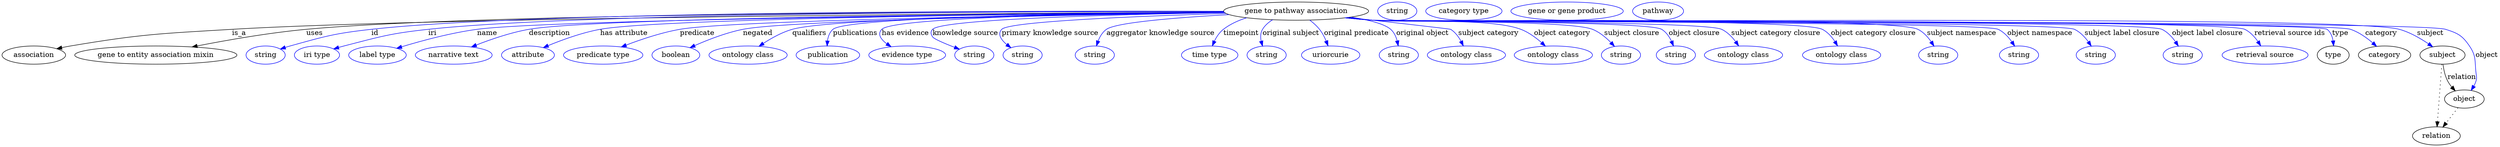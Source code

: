digraph {
	graph [bb="0,0,4907.4,283"];
	node [label="\N"];
	"gene to pathway association"	[height=0.5,
		label="gene to pathway association",
		pos="2543.4,265",
		width=3.9538];
	association	[height=0.5,
		pos="62.394,178",
		width=1.7332];
	"gene to pathway association" -> association	[label=is_a,
		lp="466.39,221.5",
		pos="e,107.54,190.59 2401.6,263.23 1995.5,260.77 832.82,251.88 452.39,229 310.56,220.47 274.49,219.71 134.39,196 128.93,195.08 123.27,\
193.98 117.62,192.8"];
	"gene to entity association mixin"	[height=0.5,
		pos="302.39,178",
		width=4.4232];
	"gene to pathway association" -> "gene to entity association mixin"	[label=uses,
		lp="614.89,221.5",
		pos="e,373.78,194.14 2401.1,264.2 2014.2,264.3 948.23,261.51 598.39,229 525.3,222.21 443.04,207.75 383.82,196.12"];
	id	[color=blue,
		height=0.5,
		label=string,
		pos="518.39,178",
		width=1.0652];
	"gene to pathway association" -> id	[color=blue,
		label=id,
		lp="733.39,221.5",
		pos="e,547.38,189.98 2400.8,264.64 2031.5,265.77 1049.7,265.15 726.39,229 654.24,220.93 636.34,215.5 566.39,196 563.29,195.13 560.09,\
194.17 556.89,193.15",
		style=solid];
	iri	[color=blue,
		height=0.5,
		label="iri type",
		pos="619.39,178",
		width=1.2277];
	"gene to pathway association" -> iri	[color=blue,
		label=iri,
		lp="846.39,221.5",
		pos="e,652.3,190.2 2401,264.3 2048,264.51 1139.4,261.76 838.39,229 763.61,220.86 745.22,214.85 672.39,196 669.02,195.13 665.54,194.16 \
662.06,193.15",
		style=solid];
	name	[color=blue,
		height=0.5,
		label="label type",
		pos="738.39,178",
		width=1.5707];
	"gene to pathway association" -> name	[color=blue,
		label=name,
		lp="954.39,221.5",
		pos="e,776.19,191.4 2401.9,262.76 2036,259.28 1077.3,248.43 934.39,229 882.75,221.98 825.11,206.29 785.78,194.35",
		style=solid];
	description	[color=blue,
		height=0.5,
		label="narrative text",
		pos="888.39,178",
		width=2.0943];
	"gene to pathway association" -> description	[color=blue,
		label=description,
		lp="1075.9,221.5",
		pos="e,922.95,194.11 2401.5,263.16 2051.8,260.75 1167.3,252.39 1035.4,229 999.74,222.68 961.04,209.22 932.29,197.87",
		style=solid];
	"has attribute"	[color=blue,
		height=0.5,
		label=attribute,
		pos="1033.4,178",
		width=1.4443];
	"gene to pathway association" -> "has attribute"	[color=blue,
		label="has attribute",
		lp="1222.4,221.5",
		pos="e,1063.7,192.78 2401.9,262.88 2076.4,259.95 1293.4,250.72 1175.4,229 1139.8,222.44 1101.1,208.32 1073.1,196.75",
		style=solid];
	predicate	[color=blue,
		height=0.5,
		label="predicate type",
		pos="1181.4,178",
		width=2.1665];
	"gene to pathway association" -> predicate	[color=blue,
		label=predicate,
		lp="1366.4,221.5",
		pos="e,1216.9,194.04 2402.6,262.23 2105.8,258.16 1435.1,247.09 1332.4,229 1295.9,222.57 1256.1,209.12 1226.6,197.79",
		style=solid];
	negated	[color=blue,
		height=0.5,
		label=boolean,
		pos="1324.4,178",
		width=1.2999];
	"gene to pathway association" -> negated	[color=blue,
		label=negated,
		lp="1484.4,221.5",
		pos="e,1352,192.62 2402.9,262.08 2129.7,257.96 1545.7,247.16 1455.4,229 1422.5,222.38 1387,208.39 1361.3,196.89",
		style=solid];
	qualifiers	[color=blue,
		height=0.5,
		label="ontology class",
		pos="1465.4,178",
		width=2.1304];
	"gene to pathway association" -> qualifiers	[color=blue,
		label=qualifiers,
		lp="1585.9,221.5",
		pos="e,1486.9,195.38 2402,262.77 2147.5,260.01 1631.7,251.67 1552.4,229 1532,223.18 1511.4,211.62 1495.4,201.08",
		style=solid];
	publications	[color=blue,
		height=0.5,
		label=publication,
		pos="1622.4,178",
		width=1.7332];
	"gene to pathway association" -> publications	[color=blue,
		label=publications,
		lp="1676.4,221.5",
		pos="e,1620.9,196.02 2401.6,263.11 2152.8,260.91 1661.1,253.48 1632.4,229 1625.8,223.37 1622.8,214.71 1621.6,206.17",
		style=solid];
	"has evidence"	[color=blue,
		height=0.5,
		label="evidence type",
		pos="1778.4,178",
		width=2.0943];
	"gene to pathway association" -> "has evidence"	[color=blue,
		label="has evidence",
		lp="1774.9,221.5",
		pos="e,1747,194.37 2401.8,262.94 2174.5,260.54 1751.3,252.87 1728.4,229 1719.2,219.42 1726.7,209.02 1738.4,200.2",
		style=solid];
	"knowledge source"	[color=blue,
		height=0.5,
		label=string,
		pos="1910.4,178",
		width=1.0652];
	"gene to pathway association" -> "knowledge source"	[color=blue,
		label="knowledge source",
		lp="1892.9,221.5",
		pos="e,1881.1,189.71 2402.8,262.04 2200.1,258.5 1847.9,249.45 1828.4,229 1823.8,224.17 1824.7,219.56 1828.4,214 1831.1,209.87 1851.6,\
201.11 1871.5,193.39",
		style=solid];
	"primary knowledge source"	[color=blue,
		height=0.5,
		label=string,
		pos="2005.4,178",
		width=1.0652];
	"gene to pathway association" -> "primary knowledge source"	[color=blue,
		label="primary knowledge source",
		lp="2059.4,221.5",
		pos="e,1982.4,192.58 2405.7,260.37 2239.2,255.3 1979.3,244.88 1964.4,229 1955.4,219.44 1963.2,208.17 1974.3,198.76",
		style=solid];
	"aggregator knowledge source"	[color=blue,
		height=0.5,
		label=string,
		pos="2147.4,178",
		width=1.0652];
	"gene to pathway association" -> "aggregator knowledge source"	[color=blue,
		label="aggregator knowledge source",
		lp="2276.9,221.5",
		pos="e,2150.7,196.22 2412,258.07 2312.7,252.52 2190.1,242.98 2170.4,229 2162.6,223.46 2157.4,214.59 2153.9,205.85",
		style=solid];
	timepoint	[color=blue,
		height=0.5,
		label="time type",
		pos="2373.4,178",
		width=1.5346];
	"gene to pathway association" -> timepoint	[color=blue,
		label=timepoint,
		lp="2435.4,221.5",
		pos="e,2378.6,196.25 2446.1,251.82 2429.7,246.64 2413.7,239.31 2400.4,229 2392.7,223.04 2386.9,214.23 2382.7,205.66",
		style=solid];
	"original subject"	[color=blue,
		height=0.5,
		label=string,
		pos="2485.4,178",
		width=1.0652];
	"gene to pathway association" -> "original subject"	[color=blue,
		label="original subject",
		lp="2533.4,221.5",
		pos="e,2477.4,195.83 2497.2,247.95 2489.3,243.1 2482.1,236.89 2477.4,229 2473.2,222.01 2473.1,213.51 2474.7,205.53",
		style=solid];
	"original predicate"	[color=blue,
		height=0.5,
		label=uriorcurie,
		pos="2611.4,178",
		width=1.5887];
	"gene to pathway association" -> "original predicate"	[color=blue,
		label="original predicate",
		lp="2661.9,221.5",
		pos="e,2606.2,196.38 2570.2,247.16 2577.1,241.95 2584.1,235.78 2589.4,229 2594.8,222.12 2599.2,213.69 2602.6,205.72",
		style=solid];
	"original object"	[color=blue,
		height=0.5,
		label=string,
		pos="2745.4,178",
		width=1.0652];
	"gene to pathway association" -> "original object"	[color=blue,
		label="original object",
		lp="2791.9,221.5",
		pos="e,2744.3,196.25 2651.2,253.21 2685.1,247.83 2716.9,240.04 2729.4,229 2736,223.17 2739.9,214.61 2742.2,206.21",
		style=solid];
	"subject category"	[color=blue,
		height=0.5,
		label="ontology class",
		pos="2878.4,178",
		width=2.1304];
	"gene to pathway association" -> "subject category"	[color=blue,
		label="subject category",
		lp="2921.9,221.5",
		pos="e,2872.3,196.26 2645.8,252.47 2733.7,242.54 2846.3,229.69 2847.4,229 2856.2,223.4 2863,214.27 2867.8,205.34",
		style=solid];
	"object category"	[color=blue,
		height=0.5,
		label="ontology class",
		pos="3049.4,178",
		width=2.1304];
	"gene to pathway association" -> "object category"	[color=blue,
		label="object category",
		lp="3066.9,221.5",
		pos="e,3033.8,195.69 2643.1,252.14 2660.5,250.27 2678.5,248.47 2695.4,247 2759.7,241.41 2925,251.9 2985.4,229 3000.5,223.29 3014.8,212.71 \
3026.1,202.75",
		style=solid];
	"subject closure"	[color=blue,
		height=0.5,
		label=string,
		pos="3182.4,178",
		width=1.0652];
	"gene to pathway association" -> "subject closure"	[color=blue,
		label="subject closure",
		lp="3203.9,221.5",
		pos="e,3169.6,195.29 2641.8,251.98 2659.6,250.09 2678.1,248.33 2695.4,247 2743.2,243.33 3082,247.01 3126.4,229 3140.3,223.38 3152.9,212.75 \
3162.7,202.73",
		style=solid];
	"object closure"	[color=blue,
		height=0.5,
		label=string,
		pos="3290.4,178",
		width=1.0652];
	"gene to pathway association" -> "object closure"	[color=blue,
		label="object closure",
		lp="3326.4,221.5",
		pos="e,3285.7,196.04 2641.4,251.88 2659.3,249.99 2677.9,248.25 2695.4,247 2726.8,244.75 3235.5,245.37 3262.4,229 3271.2,223.63 3277.5,\
214.38 3281.8,205.29",
		style=solid];
	"subject category closure"	[color=blue,
		height=0.5,
		label="ontology class",
		pos="3423.4,178",
		width=2.1304];
	"gene to pathway association" -> "subject category closure"	[color=blue,
		label="subject category closure",
		lp="3486.9,221.5",
		pos="e,3413.8,196.26 2641,251.84 2659.1,249.94 2677.8,248.21 2695.4,247 2733.4,244.38 3346,245.33 3380.4,229 3391.5,223.74 3400.8,214.11 \
3407.9,204.71",
		style=solid];
	"object category closure"	[color=blue,
		height=0.5,
		label="ontology class",
		pos="3616.4,178",
		width=2.1304];
	"gene to pathway association" -> "object category closure"	[color=blue,
		label="object category closure",
		lp="3678.9,221.5",
		pos="e,3608.4,196.23 2640.6,251.8 2658.8,249.89 2677.6,248.17 2695.4,247 2744.4,243.77 3534.7,251.25 3578.4,229 3588.7,223.75 3597,214.27 \
3603.2,204.96",
		style=solid];
	"subject namespace"	[color=blue,
		height=0.5,
		label=string,
		pos="3806.4,178",
		width=1.0652];
	"gene to pathway association" -> "subject namespace"	[color=blue,
		label="subject namespace",
		lp="3852.4,221.5",
		pos="e,3798.1,195.78 2640.2,251.79 2658.5,249.87 2677.5,248.15 2695.4,247 2754.8,243.19 3713,255.23 3766.4,229 3777.2,223.67 3786.1,213.85 \
3792.7,204.32",
		style=solid];
	"object namespace"	[color=blue,
		height=0.5,
		label=string,
		pos="3965.4,178",
		width=1.0652];
	"gene to pathway association" -> "object namespace"	[color=blue,
		label="object namespace",
		lp="4006.4,221.5",
		pos="e,3956.8,195.8 2640.2,251.76 2658.5,249.84 2677.5,248.13 2695.4,247 2729.5,244.85 3893.6,243.83 3924.4,229 3935.4,223.7 3944.4,213.88 \
3951.2,204.34",
		style=solid];
	"subject label closure"	[color=blue,
		height=0.5,
		label=string,
		pos="4116.4,178",
		width=1.0652];
	"gene to pathway association" -> "subject label closure"	[color=blue,
		label="subject label closure",
		lp="4168.4,221.5",
		pos="e,4107.5,195.81 2640.2,251.74 2658.5,249.82 2677.5,248.11 2695.4,247 2733.6,244.62 4039.8,245.41 4074.4,229 4085.5,223.72 4094.8,\
213.91 4101.7,204.36",
		style=solid];
	"object label closure"	[color=blue,
		height=0.5,
		label=string,
		pos="4287.4,178",
		width=1.0652];
	"gene to pathway association" -> "object label closure"	[color=blue,
		label="object label closure",
		lp="4335.9,221.5",
		pos="e,4278.8,195.81 2640.2,251.71 2658.5,249.8 2677.5,248.1 2695.4,247 2738.4,244.35 4207.6,247.66 4246.4,229 4257.4,223.72 4266.4,213.9 \
4273.2,204.36",
		style=solid];
	"retrieval source ids"	[color=blue,
		height=0.5,
		label="retrieval source",
		pos="4449.4,178",
		width=2.347];
	"gene to pathway association" -> "retrieval source ids"	[color=blue,
		label="retrieval source ids",
		lp="4497.9,221.5",
		pos="e,4440.8,196.3 2639.8,251.74 2658.2,249.81 2677.4,248.1 2695.4,247 2742.9,244.1 4366.6,249.85 4409.4,229 4420.1,223.78 4428.9,214.17 \
4435.4,204.75",
		style=solid];
	type	[height=0.5,
		pos="4583.4,178",
		width=0.86659];
	"gene to pathway association" -> type	[color=blue,
		label=type,
		lp="4597.4,221.5",
		pos="e,4584.2,196.19 2639.8,251.73 2658.2,249.8 2677.4,248.09 2695.4,247 2721.4,245.42 4551,245.23 4571.4,229 4578.2,223.54 4581.6,214.93 \
4583.2,206.37",
		style=solid];
	category	[height=0.5,
		pos="4684.4,178",
		width=1.4263];
	"gene to pathway association" -> category	[color=blue,
		label=category,
		lp="4677.9,221.5",
		pos="e,4668.8,195.26 2639.8,251.72 2658.2,249.8 2677.4,248.09 2695.4,247 2748.7,243.78 4566.8,246.06 4617.4,229 4633.6,223.54 4649.1,\
212.51 4661.1,202.2",
		style=solid];
	subject	[height=0.5,
		pos="4798.4,178",
		width=1.2277];
	"gene to pathway association" -> subject	[color=blue,
		label=subject,
		lp="4774.4,221.5",
		pos="e,4779.1,194.33 2639.8,251.72 2658.2,249.79 2677.4,248.09 2695.4,247 2807.3,240.26 4605.4,258.94 4713.4,229 4734.1,223.25 4755,211.09 \
4770.9,200.2",
		style=solid];
	object	[height=0.5,
		pos="4841.4,91",
		width=1.0832];
	"gene to pathway association" -> object	[color=blue,
		label=object,
		lp="4885.4,178",
		pos="e,4854.8,108.09 2639.8,251.71 2658.2,249.79 2677.4,248.08 2695.4,247 2753.9,243.49 4748.6,246.89 4804.4,229 4828.7,221.21 4837,217.1 \
4851.4,196 4865.3,175.59 4861.5,166.51 4864.4,142 4865.2,135.38 4866.3,133.39 4864.4,127 4863.4,123.55 4861.9,120.13 4860.1,116.85",
		style=solid];
	association_type	[color=blue,
		height=0.5,
		label=string,
		pos="2742.4,265",
		width=1.0652];
	association_category	[color=blue,
		height=0.5,
		label="category type",
		pos="2873.4,265",
		width=2.0762];
	subject -> object	[label=relation,
		lp="4836.4,134.5",
		pos="e,4823.5,107.23 4799.5,159.55 4800.7,149.57 4803.2,137.07 4808.4,127 4810.6,122.68 4813.5,118.52 4816.7,114.66"];
	relation	[height=0.5,
		pos="4786.4,18",
		width=1.2999];
	subject -> relation	[pos="e,4787.7,36.188 4797.1,159.79 4795,132.48 4791,78.994 4788.5,46.38",
		style=dotted];
	"gene to pathway association_subject"	[color=blue,
		height=0.5,
		label="gene or gene product",
		pos="3076.4,265",
		width=3.0692];
	object -> relation	[pos="e,4799.2,35.54 4828.9,73.889 4822,64.939 4813.2,53.617 4805.4,43.584",
		style=dotted];
	"gene to pathway association_object"	[color=blue,
		height=0.5,
		label=pathway,
		pos="3255.4,265",
		width=1.3902];
}
